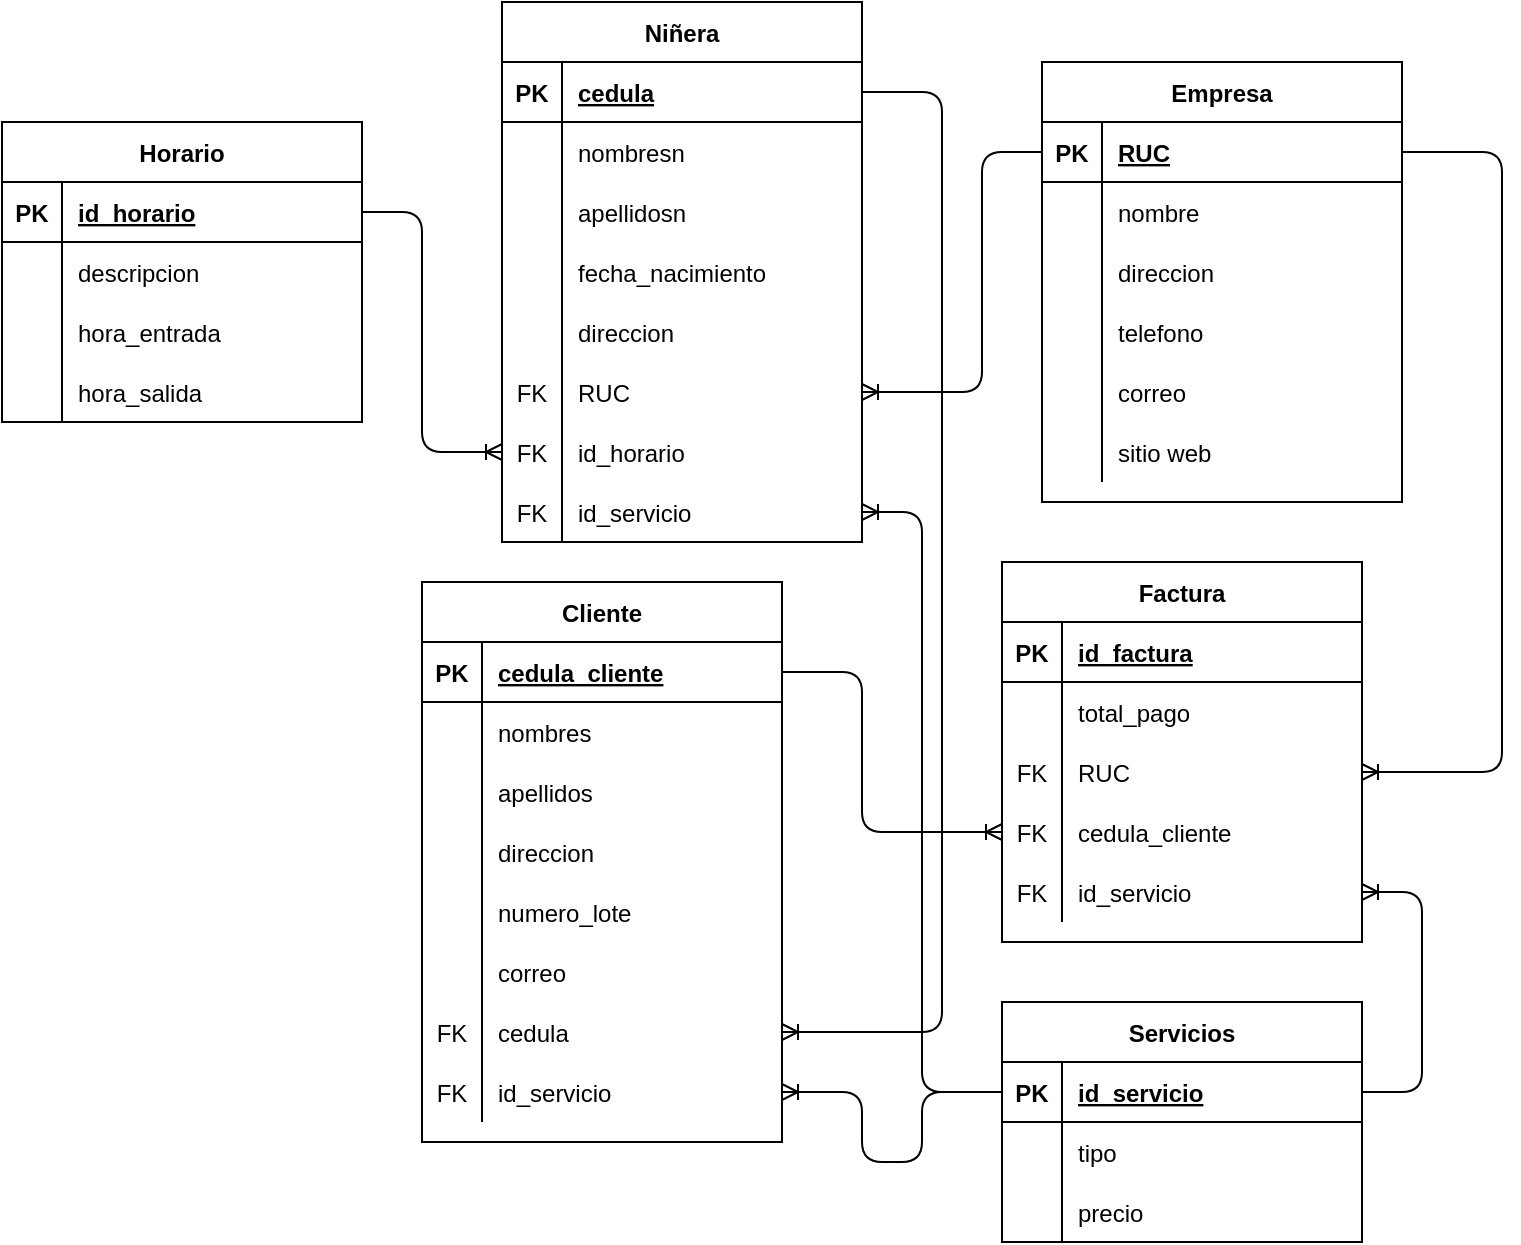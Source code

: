 <mxfile version="14.1.1" type="github">
  <diagram id="5tluQdL6xdT2zrSYv1yT" name="Page-1">
    <mxGraphModel dx="1693" dy="440" grid="1" gridSize="10" guides="1" tooltips="1" connect="1" arrows="1" fold="1" page="1" pageScale="1" pageWidth="827" pageHeight="1169" math="0" shadow="0">
      <root>
        <mxCell id="0" />
        <mxCell id="1" parent="0" />
        <mxCell id="ym8hI3b31hgyL1Go6r70-1" value="Empresa" style="shape=table;startSize=30;container=1;collapsible=1;childLayout=tableLayout;fixedRows=1;rowLines=0;fontStyle=1;align=center;resizeLast=1;" parent="1" vertex="1">
          <mxGeometry x="380" y="50" width="180" height="220" as="geometry" />
        </mxCell>
        <mxCell id="ym8hI3b31hgyL1Go6r70-2" value="" style="shape=partialRectangle;collapsible=0;dropTarget=0;pointerEvents=0;fillColor=none;top=0;left=0;bottom=1;right=0;points=[[0,0.5],[1,0.5]];portConstraint=eastwest;" parent="ym8hI3b31hgyL1Go6r70-1" vertex="1">
          <mxGeometry y="30" width="180" height="30" as="geometry" />
        </mxCell>
        <mxCell id="ym8hI3b31hgyL1Go6r70-3" value="PK" style="shape=partialRectangle;connectable=0;fillColor=none;top=0;left=0;bottom=0;right=0;fontStyle=1;overflow=hidden;" parent="ym8hI3b31hgyL1Go6r70-2" vertex="1">
          <mxGeometry width="30" height="30" as="geometry" />
        </mxCell>
        <mxCell id="ym8hI3b31hgyL1Go6r70-4" value="RUC" style="shape=partialRectangle;connectable=0;fillColor=none;top=0;left=0;bottom=0;right=0;align=left;spacingLeft=6;fontStyle=5;overflow=hidden;" parent="ym8hI3b31hgyL1Go6r70-2" vertex="1">
          <mxGeometry x="30" width="150" height="30" as="geometry" />
        </mxCell>
        <mxCell id="ym8hI3b31hgyL1Go6r70-5" value="" style="shape=partialRectangle;collapsible=0;dropTarget=0;pointerEvents=0;fillColor=none;top=0;left=0;bottom=0;right=0;points=[[0,0.5],[1,0.5]];portConstraint=eastwest;" parent="ym8hI3b31hgyL1Go6r70-1" vertex="1">
          <mxGeometry y="60" width="180" height="30" as="geometry" />
        </mxCell>
        <mxCell id="ym8hI3b31hgyL1Go6r70-6" value="" style="shape=partialRectangle;connectable=0;fillColor=none;top=0;left=0;bottom=0;right=0;editable=1;overflow=hidden;" parent="ym8hI3b31hgyL1Go6r70-5" vertex="1">
          <mxGeometry width="30" height="30" as="geometry" />
        </mxCell>
        <mxCell id="ym8hI3b31hgyL1Go6r70-7" value="nombre" style="shape=partialRectangle;connectable=0;fillColor=none;top=0;left=0;bottom=0;right=0;align=left;spacingLeft=6;overflow=hidden;" parent="ym8hI3b31hgyL1Go6r70-5" vertex="1">
          <mxGeometry x="30" width="150" height="30" as="geometry" />
        </mxCell>
        <mxCell id="ym8hI3b31hgyL1Go6r70-8" value="" style="shape=partialRectangle;collapsible=0;dropTarget=0;pointerEvents=0;fillColor=none;top=0;left=0;bottom=0;right=0;points=[[0,0.5],[1,0.5]];portConstraint=eastwest;" parent="ym8hI3b31hgyL1Go6r70-1" vertex="1">
          <mxGeometry y="90" width="180" height="30" as="geometry" />
        </mxCell>
        <mxCell id="ym8hI3b31hgyL1Go6r70-9" value="" style="shape=partialRectangle;connectable=0;fillColor=none;top=0;left=0;bottom=0;right=0;editable=1;overflow=hidden;" parent="ym8hI3b31hgyL1Go6r70-8" vertex="1">
          <mxGeometry width="30" height="30" as="geometry" />
        </mxCell>
        <mxCell id="ym8hI3b31hgyL1Go6r70-10" value="direccion" style="shape=partialRectangle;connectable=0;fillColor=none;top=0;left=0;bottom=0;right=0;align=left;spacingLeft=6;overflow=hidden;" parent="ym8hI3b31hgyL1Go6r70-8" vertex="1">
          <mxGeometry x="30" width="150" height="30" as="geometry" />
        </mxCell>
        <mxCell id="ym8hI3b31hgyL1Go6r70-11" value="" style="shape=partialRectangle;collapsible=0;dropTarget=0;pointerEvents=0;fillColor=none;top=0;left=0;bottom=0;right=0;points=[[0,0.5],[1,0.5]];portConstraint=eastwest;" parent="ym8hI3b31hgyL1Go6r70-1" vertex="1">
          <mxGeometry y="120" width="180" height="30" as="geometry" />
        </mxCell>
        <mxCell id="ym8hI3b31hgyL1Go6r70-12" value="" style="shape=partialRectangle;connectable=0;fillColor=none;top=0;left=0;bottom=0;right=0;editable=1;overflow=hidden;" parent="ym8hI3b31hgyL1Go6r70-11" vertex="1">
          <mxGeometry width="30" height="30" as="geometry" />
        </mxCell>
        <mxCell id="ym8hI3b31hgyL1Go6r70-13" value="telefono" style="shape=partialRectangle;connectable=0;fillColor=none;top=0;left=0;bottom=0;right=0;align=left;spacingLeft=6;overflow=hidden;" parent="ym8hI3b31hgyL1Go6r70-11" vertex="1">
          <mxGeometry x="30" width="150" height="30" as="geometry" />
        </mxCell>
        <mxCell id="ym8hI3b31hgyL1Go6r70-14" value="" style="shape=partialRectangle;collapsible=0;dropTarget=0;pointerEvents=0;fillColor=none;top=0;left=0;bottom=0;right=0;points=[[0,0.5],[1,0.5]];portConstraint=eastwest;" parent="ym8hI3b31hgyL1Go6r70-1" vertex="1">
          <mxGeometry y="150" width="180" height="30" as="geometry" />
        </mxCell>
        <mxCell id="ym8hI3b31hgyL1Go6r70-15" value="" style="shape=partialRectangle;connectable=0;fillColor=none;top=0;left=0;bottom=0;right=0;editable=1;overflow=hidden;" parent="ym8hI3b31hgyL1Go6r70-14" vertex="1">
          <mxGeometry width="30" height="30" as="geometry" />
        </mxCell>
        <mxCell id="ym8hI3b31hgyL1Go6r70-16" value="correo" style="shape=partialRectangle;connectable=0;fillColor=none;top=0;left=0;bottom=0;right=0;align=left;spacingLeft=6;overflow=hidden;" parent="ym8hI3b31hgyL1Go6r70-14" vertex="1">
          <mxGeometry x="30" width="150" height="30" as="geometry" />
        </mxCell>
        <mxCell id="ym8hI3b31hgyL1Go6r70-17" value="" style="shape=partialRectangle;collapsible=0;dropTarget=0;pointerEvents=0;fillColor=none;top=0;left=0;bottom=0;right=0;points=[[0,0.5],[1,0.5]];portConstraint=eastwest;" parent="ym8hI3b31hgyL1Go6r70-1" vertex="1">
          <mxGeometry y="180" width="180" height="30" as="geometry" />
        </mxCell>
        <mxCell id="ym8hI3b31hgyL1Go6r70-18" value="" style="shape=partialRectangle;connectable=0;fillColor=none;top=0;left=0;bottom=0;right=0;editable=1;overflow=hidden;" parent="ym8hI3b31hgyL1Go6r70-17" vertex="1">
          <mxGeometry width="30" height="30" as="geometry" />
        </mxCell>
        <mxCell id="ym8hI3b31hgyL1Go6r70-19" value="sitio web" style="shape=partialRectangle;connectable=0;fillColor=none;top=0;left=0;bottom=0;right=0;align=left;spacingLeft=6;overflow=hidden;" parent="ym8hI3b31hgyL1Go6r70-17" vertex="1">
          <mxGeometry x="30" width="150" height="30" as="geometry" />
        </mxCell>
        <mxCell id="ym8hI3b31hgyL1Go6r70-20" value="Niñera" style="shape=table;startSize=30;container=1;collapsible=1;childLayout=tableLayout;fixedRows=1;rowLines=0;fontStyle=1;align=center;resizeLast=1;" parent="1" vertex="1">
          <mxGeometry x="110" y="20" width="180" height="270" as="geometry" />
        </mxCell>
        <mxCell id="ym8hI3b31hgyL1Go6r70-21" value="" style="shape=partialRectangle;collapsible=0;dropTarget=0;pointerEvents=0;fillColor=none;top=0;left=0;bottom=1;right=0;points=[[0,0.5],[1,0.5]];portConstraint=eastwest;" parent="ym8hI3b31hgyL1Go6r70-20" vertex="1">
          <mxGeometry y="30" width="180" height="30" as="geometry" />
        </mxCell>
        <mxCell id="ym8hI3b31hgyL1Go6r70-22" value="PK" style="shape=partialRectangle;connectable=0;fillColor=none;top=0;left=0;bottom=0;right=0;fontStyle=1;overflow=hidden;" parent="ym8hI3b31hgyL1Go6r70-21" vertex="1">
          <mxGeometry width="30" height="30" as="geometry" />
        </mxCell>
        <mxCell id="ym8hI3b31hgyL1Go6r70-23" value="cedula" style="shape=partialRectangle;connectable=0;fillColor=none;top=0;left=0;bottom=0;right=0;align=left;spacingLeft=6;fontStyle=5;overflow=hidden;" parent="ym8hI3b31hgyL1Go6r70-21" vertex="1">
          <mxGeometry x="30" width="150" height="30" as="geometry" />
        </mxCell>
        <mxCell id="ym8hI3b31hgyL1Go6r70-24" value="" style="shape=partialRectangle;collapsible=0;dropTarget=0;pointerEvents=0;fillColor=none;top=0;left=0;bottom=0;right=0;points=[[0,0.5],[1,0.5]];portConstraint=eastwest;" parent="ym8hI3b31hgyL1Go6r70-20" vertex="1">
          <mxGeometry y="60" width="180" height="30" as="geometry" />
        </mxCell>
        <mxCell id="ym8hI3b31hgyL1Go6r70-25" value="" style="shape=partialRectangle;connectable=0;fillColor=none;top=0;left=0;bottom=0;right=0;editable=1;overflow=hidden;" parent="ym8hI3b31hgyL1Go6r70-24" vertex="1">
          <mxGeometry width="30" height="30" as="geometry" />
        </mxCell>
        <mxCell id="ym8hI3b31hgyL1Go6r70-26" value="nombresn" style="shape=partialRectangle;connectable=0;fillColor=none;top=0;left=0;bottom=0;right=0;align=left;spacingLeft=6;overflow=hidden;" parent="ym8hI3b31hgyL1Go6r70-24" vertex="1">
          <mxGeometry x="30" width="150" height="30" as="geometry" />
        </mxCell>
        <mxCell id="ym8hI3b31hgyL1Go6r70-27" value="" style="shape=partialRectangle;collapsible=0;dropTarget=0;pointerEvents=0;fillColor=none;top=0;left=0;bottom=0;right=0;points=[[0,0.5],[1,0.5]];portConstraint=eastwest;" parent="ym8hI3b31hgyL1Go6r70-20" vertex="1">
          <mxGeometry y="90" width="180" height="30" as="geometry" />
        </mxCell>
        <mxCell id="ym8hI3b31hgyL1Go6r70-28" value="" style="shape=partialRectangle;connectable=0;fillColor=none;top=0;left=0;bottom=0;right=0;editable=1;overflow=hidden;" parent="ym8hI3b31hgyL1Go6r70-27" vertex="1">
          <mxGeometry width="30" height="30" as="geometry" />
        </mxCell>
        <mxCell id="ym8hI3b31hgyL1Go6r70-29" value="apellidosn" style="shape=partialRectangle;connectable=0;fillColor=none;top=0;left=0;bottom=0;right=0;align=left;spacingLeft=6;overflow=hidden;" parent="ym8hI3b31hgyL1Go6r70-27" vertex="1">
          <mxGeometry x="30" width="150" height="30" as="geometry" />
        </mxCell>
        <mxCell id="ym8hI3b31hgyL1Go6r70-30" value="" style="shape=partialRectangle;collapsible=0;dropTarget=0;pointerEvents=0;fillColor=none;top=0;left=0;bottom=0;right=0;points=[[0,0.5],[1,0.5]];portConstraint=eastwest;" parent="ym8hI3b31hgyL1Go6r70-20" vertex="1">
          <mxGeometry y="120" width="180" height="30" as="geometry" />
        </mxCell>
        <mxCell id="ym8hI3b31hgyL1Go6r70-31" value="" style="shape=partialRectangle;connectable=0;fillColor=none;top=0;left=0;bottom=0;right=0;editable=1;overflow=hidden;" parent="ym8hI3b31hgyL1Go6r70-30" vertex="1">
          <mxGeometry width="30" height="30" as="geometry" />
        </mxCell>
        <mxCell id="ym8hI3b31hgyL1Go6r70-32" value="fecha_nacimiento" style="shape=partialRectangle;connectable=0;fillColor=none;top=0;left=0;bottom=0;right=0;align=left;spacingLeft=6;overflow=hidden;" parent="ym8hI3b31hgyL1Go6r70-30" vertex="1">
          <mxGeometry x="30" width="150" height="30" as="geometry" />
        </mxCell>
        <mxCell id="ym8hI3b31hgyL1Go6r70-33" value="" style="shape=partialRectangle;collapsible=0;dropTarget=0;pointerEvents=0;fillColor=none;top=0;left=0;bottom=0;right=0;points=[[0,0.5],[1,0.5]];portConstraint=eastwest;" parent="ym8hI3b31hgyL1Go6r70-20" vertex="1">
          <mxGeometry y="150" width="180" height="30" as="geometry" />
        </mxCell>
        <mxCell id="ym8hI3b31hgyL1Go6r70-34" value="" style="shape=partialRectangle;connectable=0;fillColor=none;top=0;left=0;bottom=0;right=0;editable=1;overflow=hidden;" parent="ym8hI3b31hgyL1Go6r70-33" vertex="1">
          <mxGeometry width="30" height="30" as="geometry" />
        </mxCell>
        <mxCell id="ym8hI3b31hgyL1Go6r70-35" value="direccion" style="shape=partialRectangle;connectable=0;fillColor=none;top=0;left=0;bottom=0;right=0;align=left;spacingLeft=6;overflow=hidden;" parent="ym8hI3b31hgyL1Go6r70-33" vertex="1">
          <mxGeometry x="30" width="150" height="30" as="geometry" />
        </mxCell>
        <mxCell id="ym8hI3b31hgyL1Go6r70-106" value="" style="shape=partialRectangle;collapsible=0;dropTarget=0;pointerEvents=0;fillColor=none;top=0;left=0;bottom=0;right=0;points=[[0,0.5],[1,0.5]];portConstraint=eastwest;" parent="ym8hI3b31hgyL1Go6r70-20" vertex="1">
          <mxGeometry y="180" width="180" height="30" as="geometry" />
        </mxCell>
        <mxCell id="ym8hI3b31hgyL1Go6r70-107" value="FK" style="shape=partialRectangle;connectable=0;fillColor=none;top=0;left=0;bottom=0;right=0;editable=1;overflow=hidden;" parent="ym8hI3b31hgyL1Go6r70-106" vertex="1">
          <mxGeometry width="30" height="30" as="geometry" />
        </mxCell>
        <mxCell id="ym8hI3b31hgyL1Go6r70-108" value="RUC" style="shape=partialRectangle;connectable=0;fillColor=none;top=0;left=0;bottom=0;right=0;align=left;spacingLeft=6;overflow=hidden;" parent="ym8hI3b31hgyL1Go6r70-106" vertex="1">
          <mxGeometry x="30" width="150" height="30" as="geometry" />
        </mxCell>
        <mxCell id="ym8hI3b31hgyL1Go6r70-123" value="" style="shape=partialRectangle;collapsible=0;dropTarget=0;pointerEvents=0;fillColor=none;top=0;left=0;bottom=0;right=0;points=[[0,0.5],[1,0.5]];portConstraint=eastwest;" parent="ym8hI3b31hgyL1Go6r70-20" vertex="1">
          <mxGeometry y="210" width="180" height="30" as="geometry" />
        </mxCell>
        <mxCell id="ym8hI3b31hgyL1Go6r70-124" value="FK" style="shape=partialRectangle;connectable=0;fillColor=none;top=0;left=0;bottom=0;right=0;editable=1;overflow=hidden;" parent="ym8hI3b31hgyL1Go6r70-123" vertex="1">
          <mxGeometry width="30" height="30" as="geometry" />
        </mxCell>
        <mxCell id="ym8hI3b31hgyL1Go6r70-125" value="id_horario" style="shape=partialRectangle;connectable=0;fillColor=none;top=0;left=0;bottom=0;right=0;align=left;spacingLeft=6;overflow=hidden;" parent="ym8hI3b31hgyL1Go6r70-123" vertex="1">
          <mxGeometry x="30" width="150" height="30" as="geometry" />
        </mxCell>
        <mxCell id="LPiyleihnu6FbbWs3Ek5-1" value="" style="shape=partialRectangle;collapsible=0;dropTarget=0;pointerEvents=0;fillColor=none;top=0;left=0;bottom=0;right=0;points=[[0,0.5],[1,0.5]];portConstraint=eastwest;" vertex="1" parent="ym8hI3b31hgyL1Go6r70-20">
          <mxGeometry y="240" width="180" height="30" as="geometry" />
        </mxCell>
        <mxCell id="LPiyleihnu6FbbWs3Ek5-2" value="FK" style="shape=partialRectangle;connectable=0;fillColor=none;top=0;left=0;bottom=0;right=0;editable=1;overflow=hidden;" vertex="1" parent="LPiyleihnu6FbbWs3Ek5-1">
          <mxGeometry width="30" height="30" as="geometry" />
        </mxCell>
        <mxCell id="LPiyleihnu6FbbWs3Ek5-3" value="id_servicio" style="shape=partialRectangle;connectable=0;fillColor=none;top=0;left=0;bottom=0;right=0;align=left;spacingLeft=6;overflow=hidden;" vertex="1" parent="LPiyleihnu6FbbWs3Ek5-1">
          <mxGeometry x="30" width="150" height="30" as="geometry" />
        </mxCell>
        <mxCell id="ym8hI3b31hgyL1Go6r70-42" value="Servicios" style="shape=table;startSize=30;container=1;collapsible=1;childLayout=tableLayout;fixedRows=1;rowLines=0;fontStyle=1;align=center;resizeLast=1;" parent="1" vertex="1">
          <mxGeometry x="360" y="520" width="180" height="120" as="geometry" />
        </mxCell>
        <mxCell id="ym8hI3b31hgyL1Go6r70-43" value="" style="shape=partialRectangle;collapsible=0;dropTarget=0;pointerEvents=0;fillColor=none;top=0;left=0;bottom=1;right=0;points=[[0,0.5],[1,0.5]];portConstraint=eastwest;" parent="ym8hI3b31hgyL1Go6r70-42" vertex="1">
          <mxGeometry y="30" width="180" height="30" as="geometry" />
        </mxCell>
        <mxCell id="ym8hI3b31hgyL1Go6r70-44" value="PK" style="shape=partialRectangle;connectable=0;fillColor=none;top=0;left=0;bottom=0;right=0;fontStyle=1;overflow=hidden;" parent="ym8hI3b31hgyL1Go6r70-43" vertex="1">
          <mxGeometry width="30" height="30" as="geometry" />
        </mxCell>
        <mxCell id="ym8hI3b31hgyL1Go6r70-45" value="id_servicio" style="shape=partialRectangle;connectable=0;fillColor=none;top=0;left=0;bottom=0;right=0;align=left;spacingLeft=6;fontStyle=5;overflow=hidden;" parent="ym8hI3b31hgyL1Go6r70-43" vertex="1">
          <mxGeometry x="30" width="150" height="30" as="geometry" />
        </mxCell>
        <mxCell id="ym8hI3b31hgyL1Go6r70-46" value="" style="shape=partialRectangle;collapsible=0;dropTarget=0;pointerEvents=0;fillColor=none;top=0;left=0;bottom=0;right=0;points=[[0,0.5],[1,0.5]];portConstraint=eastwest;" parent="ym8hI3b31hgyL1Go6r70-42" vertex="1">
          <mxGeometry y="60" width="180" height="30" as="geometry" />
        </mxCell>
        <mxCell id="ym8hI3b31hgyL1Go6r70-47" value="" style="shape=partialRectangle;connectable=0;fillColor=none;top=0;left=0;bottom=0;right=0;editable=1;overflow=hidden;" parent="ym8hI3b31hgyL1Go6r70-46" vertex="1">
          <mxGeometry width="30" height="30" as="geometry" />
        </mxCell>
        <mxCell id="ym8hI3b31hgyL1Go6r70-48" value="tipo" style="shape=partialRectangle;connectable=0;fillColor=none;top=0;left=0;bottom=0;right=0;align=left;spacingLeft=6;overflow=hidden;" parent="ym8hI3b31hgyL1Go6r70-46" vertex="1">
          <mxGeometry x="30" width="150" height="30" as="geometry" />
        </mxCell>
        <mxCell id="ym8hI3b31hgyL1Go6r70-49" value="" style="shape=partialRectangle;collapsible=0;dropTarget=0;pointerEvents=0;fillColor=none;top=0;left=0;bottom=0;right=0;points=[[0,0.5],[1,0.5]];portConstraint=eastwest;" parent="ym8hI3b31hgyL1Go6r70-42" vertex="1">
          <mxGeometry y="90" width="180" height="30" as="geometry" />
        </mxCell>
        <mxCell id="ym8hI3b31hgyL1Go6r70-50" value="" style="shape=partialRectangle;connectable=0;fillColor=none;top=0;left=0;bottom=0;right=0;editable=1;overflow=hidden;" parent="ym8hI3b31hgyL1Go6r70-49" vertex="1">
          <mxGeometry width="30" height="30" as="geometry" />
        </mxCell>
        <mxCell id="ym8hI3b31hgyL1Go6r70-51" value="precio" style="shape=partialRectangle;connectable=0;fillColor=none;top=0;left=0;bottom=0;right=0;align=left;spacingLeft=6;overflow=hidden;" parent="ym8hI3b31hgyL1Go6r70-49" vertex="1">
          <mxGeometry x="30" width="150" height="30" as="geometry" />
        </mxCell>
        <mxCell id="ym8hI3b31hgyL1Go6r70-55" value="Cliente" style="shape=table;startSize=30;container=1;collapsible=1;childLayout=tableLayout;fixedRows=1;rowLines=0;fontStyle=1;align=center;resizeLast=1;" parent="1" vertex="1">
          <mxGeometry x="70" y="310" width="180" height="280" as="geometry" />
        </mxCell>
        <mxCell id="ym8hI3b31hgyL1Go6r70-56" value="" style="shape=partialRectangle;collapsible=0;dropTarget=0;pointerEvents=0;fillColor=none;top=0;left=0;bottom=1;right=0;points=[[0,0.5],[1,0.5]];portConstraint=eastwest;" parent="ym8hI3b31hgyL1Go6r70-55" vertex="1">
          <mxGeometry y="30" width="180" height="30" as="geometry" />
        </mxCell>
        <mxCell id="ym8hI3b31hgyL1Go6r70-57" value="PK" style="shape=partialRectangle;connectable=0;fillColor=none;top=0;left=0;bottom=0;right=0;fontStyle=1;overflow=hidden;" parent="ym8hI3b31hgyL1Go6r70-56" vertex="1">
          <mxGeometry width="30" height="30" as="geometry" />
        </mxCell>
        <mxCell id="ym8hI3b31hgyL1Go6r70-58" value="cedula_cliente" style="shape=partialRectangle;connectable=0;fillColor=none;top=0;left=0;bottom=0;right=0;align=left;spacingLeft=6;fontStyle=5;overflow=hidden;" parent="ym8hI3b31hgyL1Go6r70-56" vertex="1">
          <mxGeometry x="30" width="150" height="30" as="geometry" />
        </mxCell>
        <mxCell id="ym8hI3b31hgyL1Go6r70-59" value="" style="shape=partialRectangle;collapsible=0;dropTarget=0;pointerEvents=0;fillColor=none;top=0;left=0;bottom=0;right=0;points=[[0,0.5],[1,0.5]];portConstraint=eastwest;" parent="ym8hI3b31hgyL1Go6r70-55" vertex="1">
          <mxGeometry y="60" width="180" height="30" as="geometry" />
        </mxCell>
        <mxCell id="ym8hI3b31hgyL1Go6r70-60" value="" style="shape=partialRectangle;connectable=0;fillColor=none;top=0;left=0;bottom=0;right=0;editable=1;overflow=hidden;" parent="ym8hI3b31hgyL1Go6r70-59" vertex="1">
          <mxGeometry width="30" height="30" as="geometry" />
        </mxCell>
        <mxCell id="ym8hI3b31hgyL1Go6r70-61" value="nombres" style="shape=partialRectangle;connectable=0;fillColor=none;top=0;left=0;bottom=0;right=0;align=left;spacingLeft=6;overflow=hidden;" parent="ym8hI3b31hgyL1Go6r70-59" vertex="1">
          <mxGeometry x="30" width="150" height="30" as="geometry" />
        </mxCell>
        <mxCell id="ym8hI3b31hgyL1Go6r70-62" value="" style="shape=partialRectangle;collapsible=0;dropTarget=0;pointerEvents=0;fillColor=none;top=0;left=0;bottom=0;right=0;points=[[0,0.5],[1,0.5]];portConstraint=eastwest;" parent="ym8hI3b31hgyL1Go6r70-55" vertex="1">
          <mxGeometry y="90" width="180" height="30" as="geometry" />
        </mxCell>
        <mxCell id="ym8hI3b31hgyL1Go6r70-63" value="" style="shape=partialRectangle;connectable=0;fillColor=none;top=0;left=0;bottom=0;right=0;editable=1;overflow=hidden;" parent="ym8hI3b31hgyL1Go6r70-62" vertex="1">
          <mxGeometry width="30" height="30" as="geometry" />
        </mxCell>
        <mxCell id="ym8hI3b31hgyL1Go6r70-64" value="apellidos" style="shape=partialRectangle;connectable=0;fillColor=none;top=0;left=0;bottom=0;right=0;align=left;spacingLeft=6;overflow=hidden;" parent="ym8hI3b31hgyL1Go6r70-62" vertex="1">
          <mxGeometry x="30" width="150" height="30" as="geometry" />
        </mxCell>
        <mxCell id="ym8hI3b31hgyL1Go6r70-65" value="" style="shape=partialRectangle;collapsible=0;dropTarget=0;pointerEvents=0;fillColor=none;top=0;left=0;bottom=0;right=0;points=[[0,0.5],[1,0.5]];portConstraint=eastwest;" parent="ym8hI3b31hgyL1Go6r70-55" vertex="1">
          <mxGeometry y="120" width="180" height="30" as="geometry" />
        </mxCell>
        <mxCell id="ym8hI3b31hgyL1Go6r70-66" value="" style="shape=partialRectangle;connectable=0;fillColor=none;top=0;left=0;bottom=0;right=0;editable=1;overflow=hidden;" parent="ym8hI3b31hgyL1Go6r70-65" vertex="1">
          <mxGeometry width="30" height="30" as="geometry" />
        </mxCell>
        <mxCell id="ym8hI3b31hgyL1Go6r70-67" value="direccion" style="shape=partialRectangle;connectable=0;fillColor=none;top=0;left=0;bottom=0;right=0;align=left;spacingLeft=6;overflow=hidden;" parent="ym8hI3b31hgyL1Go6r70-65" vertex="1">
          <mxGeometry x="30" width="150" height="30" as="geometry" />
        </mxCell>
        <mxCell id="ym8hI3b31hgyL1Go6r70-68" value="" style="shape=partialRectangle;collapsible=0;dropTarget=0;pointerEvents=0;fillColor=none;top=0;left=0;bottom=0;right=0;points=[[0,0.5],[1,0.5]];portConstraint=eastwest;" parent="ym8hI3b31hgyL1Go6r70-55" vertex="1">
          <mxGeometry y="150" width="180" height="30" as="geometry" />
        </mxCell>
        <mxCell id="ym8hI3b31hgyL1Go6r70-69" value="" style="shape=partialRectangle;connectable=0;fillColor=none;top=0;left=0;bottom=0;right=0;editable=1;overflow=hidden;" parent="ym8hI3b31hgyL1Go6r70-68" vertex="1">
          <mxGeometry width="30" height="30" as="geometry" />
        </mxCell>
        <mxCell id="ym8hI3b31hgyL1Go6r70-70" value="numero_lote" style="shape=partialRectangle;connectable=0;fillColor=none;top=0;left=0;bottom=0;right=0;align=left;spacingLeft=6;overflow=hidden;" parent="ym8hI3b31hgyL1Go6r70-68" vertex="1">
          <mxGeometry x="30" width="150" height="30" as="geometry" />
        </mxCell>
        <mxCell id="ym8hI3b31hgyL1Go6r70-71" value="" style="shape=partialRectangle;collapsible=0;dropTarget=0;pointerEvents=0;fillColor=none;top=0;left=0;bottom=0;right=0;points=[[0,0.5],[1,0.5]];portConstraint=eastwest;" parent="ym8hI3b31hgyL1Go6r70-55" vertex="1">
          <mxGeometry y="180" width="180" height="30" as="geometry" />
        </mxCell>
        <mxCell id="ym8hI3b31hgyL1Go6r70-72" value="" style="shape=partialRectangle;connectable=0;fillColor=none;top=0;left=0;bottom=0;right=0;editable=1;overflow=hidden;" parent="ym8hI3b31hgyL1Go6r70-71" vertex="1">
          <mxGeometry width="30" height="30" as="geometry" />
        </mxCell>
        <mxCell id="ym8hI3b31hgyL1Go6r70-73" value="correo" style="shape=partialRectangle;connectable=0;fillColor=none;top=0;left=0;bottom=0;right=0;align=left;spacingLeft=6;overflow=hidden;" parent="ym8hI3b31hgyL1Go6r70-71" vertex="1">
          <mxGeometry x="30" width="150" height="30" as="geometry" />
        </mxCell>
        <mxCell id="ym8hI3b31hgyL1Go6r70-103" value="" style="shape=partialRectangle;collapsible=0;dropTarget=0;pointerEvents=0;fillColor=none;top=0;left=0;bottom=0;right=0;points=[[0,0.5],[1,0.5]];portConstraint=eastwest;" parent="ym8hI3b31hgyL1Go6r70-55" vertex="1">
          <mxGeometry y="210" width="180" height="30" as="geometry" />
        </mxCell>
        <mxCell id="ym8hI3b31hgyL1Go6r70-104" value="FK" style="shape=partialRectangle;connectable=0;fillColor=none;top=0;left=0;bottom=0;right=0;editable=1;overflow=hidden;" parent="ym8hI3b31hgyL1Go6r70-103" vertex="1">
          <mxGeometry width="30" height="30" as="geometry" />
        </mxCell>
        <mxCell id="ym8hI3b31hgyL1Go6r70-105" value="cedula" style="shape=partialRectangle;connectable=0;fillColor=none;top=0;left=0;bottom=0;right=0;align=left;spacingLeft=6;overflow=hidden;" parent="ym8hI3b31hgyL1Go6r70-103" vertex="1">
          <mxGeometry x="30" width="150" height="30" as="geometry" />
        </mxCell>
        <mxCell id="ym8hI3b31hgyL1Go6r70-109" value="" style="shape=partialRectangle;collapsible=0;dropTarget=0;pointerEvents=0;fillColor=none;top=0;left=0;bottom=0;right=0;points=[[0,0.5],[1,0.5]];portConstraint=eastwest;" parent="ym8hI3b31hgyL1Go6r70-55" vertex="1">
          <mxGeometry y="240" width="180" height="30" as="geometry" />
        </mxCell>
        <mxCell id="ym8hI3b31hgyL1Go6r70-110" value="FK" style="shape=partialRectangle;connectable=0;fillColor=none;top=0;left=0;bottom=0;right=0;editable=1;overflow=hidden;" parent="ym8hI3b31hgyL1Go6r70-109" vertex="1">
          <mxGeometry width="30" height="30" as="geometry" />
        </mxCell>
        <mxCell id="ym8hI3b31hgyL1Go6r70-111" value="id_servicio" style="shape=partialRectangle;connectable=0;fillColor=none;top=0;left=0;bottom=0;right=0;align=left;spacingLeft=6;overflow=hidden;" parent="ym8hI3b31hgyL1Go6r70-109" vertex="1">
          <mxGeometry x="30" width="150" height="30" as="geometry" />
        </mxCell>
        <mxCell id="ym8hI3b31hgyL1Go6r70-74" value="Factura" style="shape=table;startSize=30;container=1;collapsible=1;childLayout=tableLayout;fixedRows=1;rowLines=0;fontStyle=1;align=center;resizeLast=1;" parent="1" vertex="1">
          <mxGeometry x="360" y="300" width="180" height="190" as="geometry" />
        </mxCell>
        <mxCell id="ym8hI3b31hgyL1Go6r70-75" value="" style="shape=partialRectangle;collapsible=0;dropTarget=0;pointerEvents=0;fillColor=none;top=0;left=0;bottom=1;right=0;points=[[0,0.5],[1,0.5]];portConstraint=eastwest;" parent="ym8hI3b31hgyL1Go6r70-74" vertex="1">
          <mxGeometry y="30" width="180" height="30" as="geometry" />
        </mxCell>
        <mxCell id="ym8hI3b31hgyL1Go6r70-76" value="PK" style="shape=partialRectangle;connectable=0;fillColor=none;top=0;left=0;bottom=0;right=0;fontStyle=1;overflow=hidden;" parent="ym8hI3b31hgyL1Go6r70-75" vertex="1">
          <mxGeometry width="30" height="30" as="geometry" />
        </mxCell>
        <mxCell id="ym8hI3b31hgyL1Go6r70-77" value="id_factura" style="shape=partialRectangle;connectable=0;fillColor=none;top=0;left=0;bottom=0;right=0;align=left;spacingLeft=6;fontStyle=5;overflow=hidden;" parent="ym8hI3b31hgyL1Go6r70-75" vertex="1">
          <mxGeometry x="30" width="150" height="30" as="geometry" />
        </mxCell>
        <mxCell id="ym8hI3b31hgyL1Go6r70-78" value="" style="shape=partialRectangle;collapsible=0;dropTarget=0;pointerEvents=0;fillColor=none;top=0;left=0;bottom=0;right=0;points=[[0,0.5],[1,0.5]];portConstraint=eastwest;" parent="ym8hI3b31hgyL1Go6r70-74" vertex="1">
          <mxGeometry y="60" width="180" height="30" as="geometry" />
        </mxCell>
        <mxCell id="ym8hI3b31hgyL1Go6r70-79" value="" style="shape=partialRectangle;connectable=0;fillColor=none;top=0;left=0;bottom=0;right=0;editable=1;overflow=hidden;" parent="ym8hI3b31hgyL1Go6r70-78" vertex="1">
          <mxGeometry width="30" height="30" as="geometry" />
        </mxCell>
        <mxCell id="ym8hI3b31hgyL1Go6r70-80" value="total_pago" style="shape=partialRectangle;connectable=0;fillColor=none;top=0;left=0;bottom=0;right=0;align=left;spacingLeft=6;overflow=hidden;" parent="ym8hI3b31hgyL1Go6r70-78" vertex="1">
          <mxGeometry x="30" width="150" height="30" as="geometry" />
        </mxCell>
        <mxCell id="ym8hI3b31hgyL1Go6r70-81" value="" style="shape=partialRectangle;collapsible=0;dropTarget=0;pointerEvents=0;fillColor=none;top=0;left=0;bottom=0;right=0;points=[[0,0.5],[1,0.5]];portConstraint=eastwest;" parent="ym8hI3b31hgyL1Go6r70-74" vertex="1">
          <mxGeometry y="90" width="180" height="30" as="geometry" />
        </mxCell>
        <mxCell id="ym8hI3b31hgyL1Go6r70-82" value="FK" style="shape=partialRectangle;connectable=0;fillColor=none;top=0;left=0;bottom=0;right=0;editable=1;overflow=hidden;" parent="ym8hI3b31hgyL1Go6r70-81" vertex="1">
          <mxGeometry width="30" height="30" as="geometry" />
        </mxCell>
        <mxCell id="ym8hI3b31hgyL1Go6r70-83" value="RUC" style="shape=partialRectangle;connectable=0;fillColor=none;top=0;left=0;bottom=0;right=0;align=left;spacingLeft=6;overflow=hidden;" parent="ym8hI3b31hgyL1Go6r70-81" vertex="1">
          <mxGeometry x="30" width="150" height="30" as="geometry" />
        </mxCell>
        <mxCell id="ym8hI3b31hgyL1Go6r70-84" value="" style="shape=partialRectangle;collapsible=0;dropTarget=0;pointerEvents=0;fillColor=none;top=0;left=0;bottom=0;right=0;points=[[0,0.5],[1,0.5]];portConstraint=eastwest;" parent="ym8hI3b31hgyL1Go6r70-74" vertex="1">
          <mxGeometry y="120" width="180" height="30" as="geometry" />
        </mxCell>
        <mxCell id="ym8hI3b31hgyL1Go6r70-85" value="FK" style="shape=partialRectangle;connectable=0;fillColor=none;top=0;left=0;bottom=0;right=0;editable=1;overflow=hidden;" parent="ym8hI3b31hgyL1Go6r70-84" vertex="1">
          <mxGeometry width="30" height="30" as="geometry" />
        </mxCell>
        <mxCell id="ym8hI3b31hgyL1Go6r70-86" value="cedula_cliente" style="shape=partialRectangle;connectable=0;fillColor=none;top=0;left=0;bottom=0;right=0;align=left;spacingLeft=6;overflow=hidden;" parent="ym8hI3b31hgyL1Go6r70-84" vertex="1">
          <mxGeometry x="30" width="150" height="30" as="geometry" />
        </mxCell>
        <mxCell id="ym8hI3b31hgyL1Go6r70-100" value="" style="shape=partialRectangle;collapsible=0;dropTarget=0;pointerEvents=0;fillColor=none;top=0;left=0;bottom=0;right=0;points=[[0,0.5],[1,0.5]];portConstraint=eastwest;" parent="ym8hI3b31hgyL1Go6r70-74" vertex="1">
          <mxGeometry y="150" width="180" height="30" as="geometry" />
        </mxCell>
        <mxCell id="ym8hI3b31hgyL1Go6r70-101" value="FK" style="shape=partialRectangle;connectable=0;fillColor=none;top=0;left=0;bottom=0;right=0;editable=1;overflow=hidden;" parent="ym8hI3b31hgyL1Go6r70-100" vertex="1">
          <mxGeometry width="30" height="30" as="geometry" />
        </mxCell>
        <mxCell id="ym8hI3b31hgyL1Go6r70-102" value="id_servicio" style="shape=partialRectangle;connectable=0;fillColor=none;top=0;left=0;bottom=0;right=0;align=left;spacingLeft=6;overflow=hidden;" parent="ym8hI3b31hgyL1Go6r70-100" vertex="1">
          <mxGeometry x="30" width="150" height="30" as="geometry" />
        </mxCell>
        <mxCell id="ym8hI3b31hgyL1Go6r70-87" value="Horario" style="shape=table;startSize=30;container=1;collapsible=1;childLayout=tableLayout;fixedRows=1;rowLines=0;fontStyle=1;align=center;resizeLast=1;" parent="1" vertex="1">
          <mxGeometry x="-140" y="80" width="180" height="150" as="geometry" />
        </mxCell>
        <mxCell id="ym8hI3b31hgyL1Go6r70-88" value="" style="shape=partialRectangle;collapsible=0;dropTarget=0;pointerEvents=0;fillColor=none;top=0;left=0;bottom=1;right=0;points=[[0,0.5],[1,0.5]];portConstraint=eastwest;" parent="ym8hI3b31hgyL1Go6r70-87" vertex="1">
          <mxGeometry y="30" width="180" height="30" as="geometry" />
        </mxCell>
        <mxCell id="ym8hI3b31hgyL1Go6r70-89" value="PK" style="shape=partialRectangle;connectable=0;fillColor=none;top=0;left=0;bottom=0;right=0;fontStyle=1;overflow=hidden;" parent="ym8hI3b31hgyL1Go6r70-88" vertex="1">
          <mxGeometry width="30" height="30" as="geometry" />
        </mxCell>
        <mxCell id="ym8hI3b31hgyL1Go6r70-90" value="id_horario" style="shape=partialRectangle;connectable=0;fillColor=none;top=0;left=0;bottom=0;right=0;align=left;spacingLeft=6;fontStyle=5;overflow=hidden;" parent="ym8hI3b31hgyL1Go6r70-88" vertex="1">
          <mxGeometry x="30" width="150" height="30" as="geometry" />
        </mxCell>
        <mxCell id="ym8hI3b31hgyL1Go6r70-91" value="" style="shape=partialRectangle;collapsible=0;dropTarget=0;pointerEvents=0;fillColor=none;top=0;left=0;bottom=0;right=0;points=[[0,0.5],[1,0.5]];portConstraint=eastwest;" parent="ym8hI3b31hgyL1Go6r70-87" vertex="1">
          <mxGeometry y="60" width="180" height="30" as="geometry" />
        </mxCell>
        <mxCell id="ym8hI3b31hgyL1Go6r70-92" value="" style="shape=partialRectangle;connectable=0;fillColor=none;top=0;left=0;bottom=0;right=0;editable=1;overflow=hidden;" parent="ym8hI3b31hgyL1Go6r70-91" vertex="1">
          <mxGeometry width="30" height="30" as="geometry" />
        </mxCell>
        <mxCell id="ym8hI3b31hgyL1Go6r70-93" value="descripcion" style="shape=partialRectangle;connectable=0;fillColor=none;top=0;left=0;bottom=0;right=0;align=left;spacingLeft=6;overflow=hidden;" parent="ym8hI3b31hgyL1Go6r70-91" vertex="1">
          <mxGeometry x="30" width="150" height="30" as="geometry" />
        </mxCell>
        <mxCell id="ym8hI3b31hgyL1Go6r70-94" value="" style="shape=partialRectangle;collapsible=0;dropTarget=0;pointerEvents=0;fillColor=none;top=0;left=0;bottom=0;right=0;points=[[0,0.5],[1,0.5]];portConstraint=eastwest;" parent="ym8hI3b31hgyL1Go6r70-87" vertex="1">
          <mxGeometry y="90" width="180" height="30" as="geometry" />
        </mxCell>
        <mxCell id="ym8hI3b31hgyL1Go6r70-95" value="" style="shape=partialRectangle;connectable=0;fillColor=none;top=0;left=0;bottom=0;right=0;editable=1;overflow=hidden;" parent="ym8hI3b31hgyL1Go6r70-94" vertex="1">
          <mxGeometry width="30" height="30" as="geometry" />
        </mxCell>
        <mxCell id="ym8hI3b31hgyL1Go6r70-96" value="hora_entrada" style="shape=partialRectangle;connectable=0;fillColor=none;top=0;left=0;bottom=0;right=0;align=left;spacingLeft=6;overflow=hidden;" parent="ym8hI3b31hgyL1Go6r70-94" vertex="1">
          <mxGeometry x="30" width="150" height="30" as="geometry" />
        </mxCell>
        <mxCell id="ym8hI3b31hgyL1Go6r70-97" value="" style="shape=partialRectangle;collapsible=0;dropTarget=0;pointerEvents=0;fillColor=none;top=0;left=0;bottom=0;right=0;points=[[0,0.5],[1,0.5]];portConstraint=eastwest;" parent="ym8hI3b31hgyL1Go6r70-87" vertex="1">
          <mxGeometry y="120" width="180" height="30" as="geometry" />
        </mxCell>
        <mxCell id="ym8hI3b31hgyL1Go6r70-98" value="" style="shape=partialRectangle;connectable=0;fillColor=none;top=0;left=0;bottom=0;right=0;editable=1;overflow=hidden;" parent="ym8hI3b31hgyL1Go6r70-97" vertex="1">
          <mxGeometry width="30" height="30" as="geometry" />
        </mxCell>
        <mxCell id="ym8hI3b31hgyL1Go6r70-99" value="hora_salida" style="shape=partialRectangle;connectable=0;fillColor=none;top=0;left=0;bottom=0;right=0;align=left;spacingLeft=6;overflow=hidden;" parent="ym8hI3b31hgyL1Go6r70-97" vertex="1">
          <mxGeometry x="30" width="150" height="30" as="geometry" />
        </mxCell>
        <mxCell id="ym8hI3b31hgyL1Go6r70-112" value="" style="fontSize=12;html=1;endArrow=ERoneToMany;entryX=0;entryY=0.5;entryDx=0;entryDy=0;exitX=1;exitY=0.5;exitDx=0;exitDy=0;" parent="1" source="ym8hI3b31hgyL1Go6r70-88" target="ym8hI3b31hgyL1Go6r70-123" edge="1">
          <mxGeometry width="100" height="100" relative="1" as="geometry">
            <mxPoint x="50" y="20" as="sourcePoint" />
            <mxPoint x="100" y="200" as="targetPoint" />
            <Array as="points">
              <mxPoint x="70" y="125" />
              <mxPoint x="70" y="245" />
            </Array>
          </mxGeometry>
        </mxCell>
        <mxCell id="ym8hI3b31hgyL1Go6r70-113" value="" style="fontSize=12;html=1;endArrow=ERoneToMany;entryX=1;entryY=0.5;entryDx=0;entryDy=0;exitX=0;exitY=0.5;exitDx=0;exitDy=0;" parent="1" source="ym8hI3b31hgyL1Go6r70-2" target="ym8hI3b31hgyL1Go6r70-106" edge="1">
          <mxGeometry width="100" height="100" relative="1" as="geometry">
            <mxPoint x="270" y="340" as="sourcePoint" />
            <mxPoint x="370" y="240" as="targetPoint" />
            <Array as="points">
              <mxPoint x="350" y="95" />
              <mxPoint x="350" y="215" />
            </Array>
          </mxGeometry>
        </mxCell>
        <mxCell id="ym8hI3b31hgyL1Go6r70-117" value="" style="fontSize=12;html=1;endArrow=ERoneToMany;exitX=1;exitY=0.5;exitDx=0;exitDy=0;entryX=0;entryY=0.5;entryDx=0;entryDy=0;" parent="1" source="ym8hI3b31hgyL1Go6r70-56" target="ym8hI3b31hgyL1Go6r70-84" edge="1">
          <mxGeometry width="100" height="100" relative="1" as="geometry">
            <mxPoint x="330" y="420" as="sourcePoint" />
            <mxPoint x="430" y="320" as="targetPoint" />
            <Array as="points">
              <mxPoint x="290" y="355" />
              <mxPoint x="290" y="435" />
            </Array>
          </mxGeometry>
        </mxCell>
        <mxCell id="ym8hI3b31hgyL1Go6r70-118" value="" style="fontSize=12;html=1;endArrow=ERoneToMany;exitX=1;exitY=0.5;exitDx=0;exitDy=0;entryX=1;entryY=0.5;entryDx=0;entryDy=0;" parent="1" source="ym8hI3b31hgyL1Go6r70-43" target="ym8hI3b31hgyL1Go6r70-100" edge="1">
          <mxGeometry width="100" height="100" relative="1" as="geometry">
            <mxPoint x="240" y="530" as="sourcePoint" />
            <mxPoint x="340" y="430" as="targetPoint" />
            <Array as="points">
              <mxPoint x="570" y="565" />
              <mxPoint x="570" y="465" />
            </Array>
          </mxGeometry>
        </mxCell>
        <mxCell id="ym8hI3b31hgyL1Go6r70-119" value="" style="fontSize=12;html=1;endArrow=ERoneToMany;entryX=1;entryY=0.5;entryDx=0;entryDy=0;exitX=1;exitY=0.5;exitDx=0;exitDy=0;" parent="1" source="ym8hI3b31hgyL1Go6r70-21" target="ym8hI3b31hgyL1Go6r70-103" edge="1">
          <mxGeometry width="100" height="100" relative="1" as="geometry">
            <mxPoint x="320" y="290" as="sourcePoint" />
            <mxPoint x="260" y="370" as="targetPoint" />
            <Array as="points">
              <mxPoint x="330" y="65" />
              <mxPoint x="330" y="535" />
            </Array>
          </mxGeometry>
        </mxCell>
        <mxCell id="ym8hI3b31hgyL1Go6r70-120" value="" style="fontSize=12;html=1;endArrow=ERoneToMany;exitX=0;exitY=0.5;exitDx=0;exitDy=0;entryX=1;entryY=0.5;entryDx=0;entryDy=0;" parent="1" source="ym8hI3b31hgyL1Go6r70-43" target="ym8hI3b31hgyL1Go6r70-109" edge="1">
          <mxGeometry width="100" height="100" relative="1" as="geometry">
            <mxPoint x="160" y="620" as="sourcePoint" />
            <mxPoint x="260" y="520" as="targetPoint" />
            <Array as="points">
              <mxPoint x="320" y="565" />
              <mxPoint x="320" y="600" />
              <mxPoint x="290" y="600" />
              <mxPoint x="290" y="565" />
            </Array>
          </mxGeometry>
        </mxCell>
        <mxCell id="ym8hI3b31hgyL1Go6r70-121" value="" style="fontSize=12;html=1;endArrow=ERoneToMany;entryX=1;entryY=0.5;entryDx=0;entryDy=0;exitX=1;exitY=0.5;exitDx=0;exitDy=0;" parent="1" source="ym8hI3b31hgyL1Go6r70-2" target="ym8hI3b31hgyL1Go6r70-81" edge="1">
          <mxGeometry width="100" height="100" relative="1" as="geometry">
            <mxPoint x="650" y="180" as="sourcePoint" />
            <mxPoint x="450" y="300" as="targetPoint" />
            <Array as="points">
              <mxPoint x="610" y="95" />
              <mxPoint x="610" y="405" />
            </Array>
          </mxGeometry>
        </mxCell>
        <mxCell id="LPiyleihnu6FbbWs3Ek5-4" value="" style="fontSize=12;html=1;endArrow=ERoneToMany;entryX=1;entryY=0.5;entryDx=0;entryDy=0;exitX=0;exitY=0.5;exitDx=0;exitDy=0;" edge="1" parent="1" source="ym8hI3b31hgyL1Go6r70-43" target="LPiyleihnu6FbbWs3Ek5-1">
          <mxGeometry width="100" height="100" relative="1" as="geometry">
            <mxPoint x="290" y="480" as="sourcePoint" />
            <mxPoint x="390" y="380" as="targetPoint" />
            <Array as="points">
              <mxPoint x="320" y="565" />
              <mxPoint x="320" y="275" />
            </Array>
          </mxGeometry>
        </mxCell>
      </root>
    </mxGraphModel>
  </diagram>
</mxfile>
